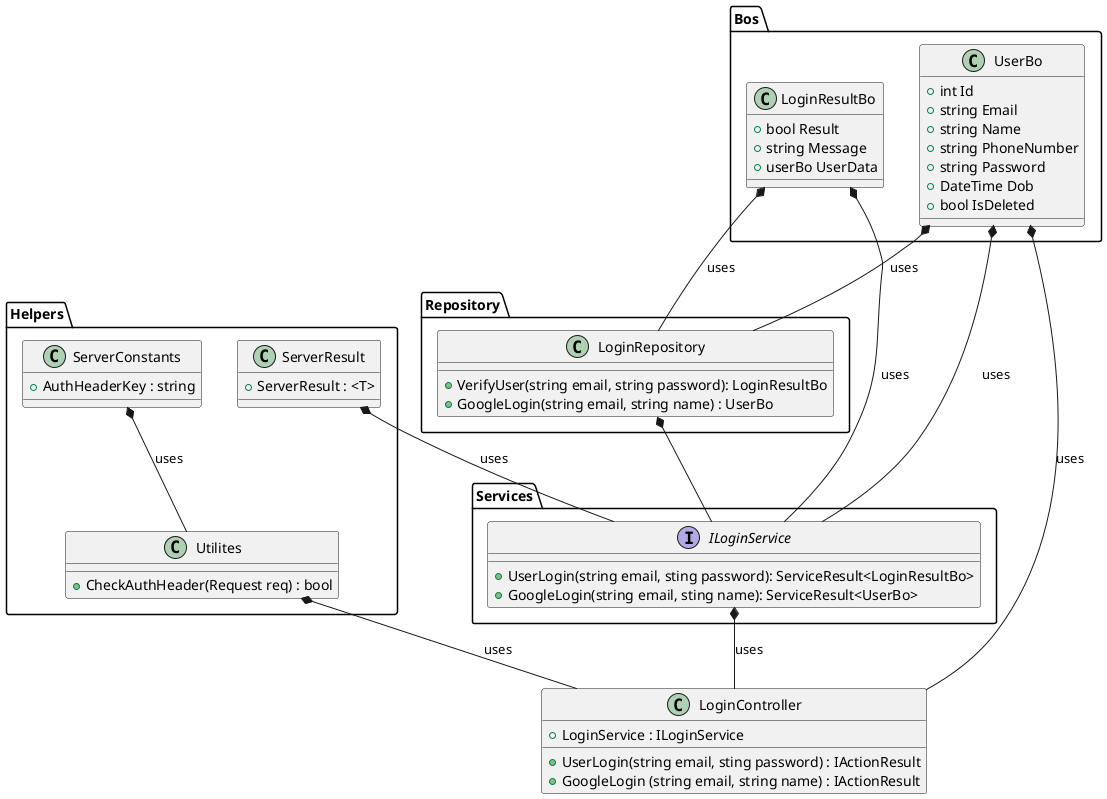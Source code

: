 @startuml

class LoginController {
    + LoginService : ILoginService
    + UserLogin(string email, sting password) : IActionResult
    + GoogleLogin (string email, string name) : IActionResult
    
} 

package Helpers {
    Class Utilites {
        + CheckAuthHeader(Request req) : bool
    }

    Class ServerConstants {
        + AuthHeaderKey : string
    }

    Class ServerResult {
        + ServerResult : <T>
    }
}

package "Services" {
    interface ILoginService {
        + UserLogin(string email, sting password): ServiceResult<LoginResultBo>
        + GoogleLogin(string email, sting name): ServiceResult<UserBo>
    }
}

package "Repository" {
    class LoginRepository {
    
        + VerifyUser(string email, string password): LoginResultBo
        + GoogleLogin(string email, string name) : UserBo
    }
}

package Bos{
        class UserBo {
        + int Id
        + string Email
        + string Name
        + string PhoneNumber
        + string Password
        + DateTime Dob
        + bool IsDeleted
    }

    class LoginResultBo{
        + bool Result
        + string Message
        + userBo UserData
    }
}

UserBo *-- LoginController : uses
UserBo *-- LoginRepository : uses
UserBo *-- ILoginService : uses
ILoginService *-- LoginController : uses
ServerResult *-- ILoginService : uses
Utilites *-- LoginController : uses
ServerConstants *-- Utilites : uses
LoginRepository *-- ILoginService
LoginResultBo *-- LoginRepository : uses
LoginResultBo *-- ILoginService : uses



@enduml